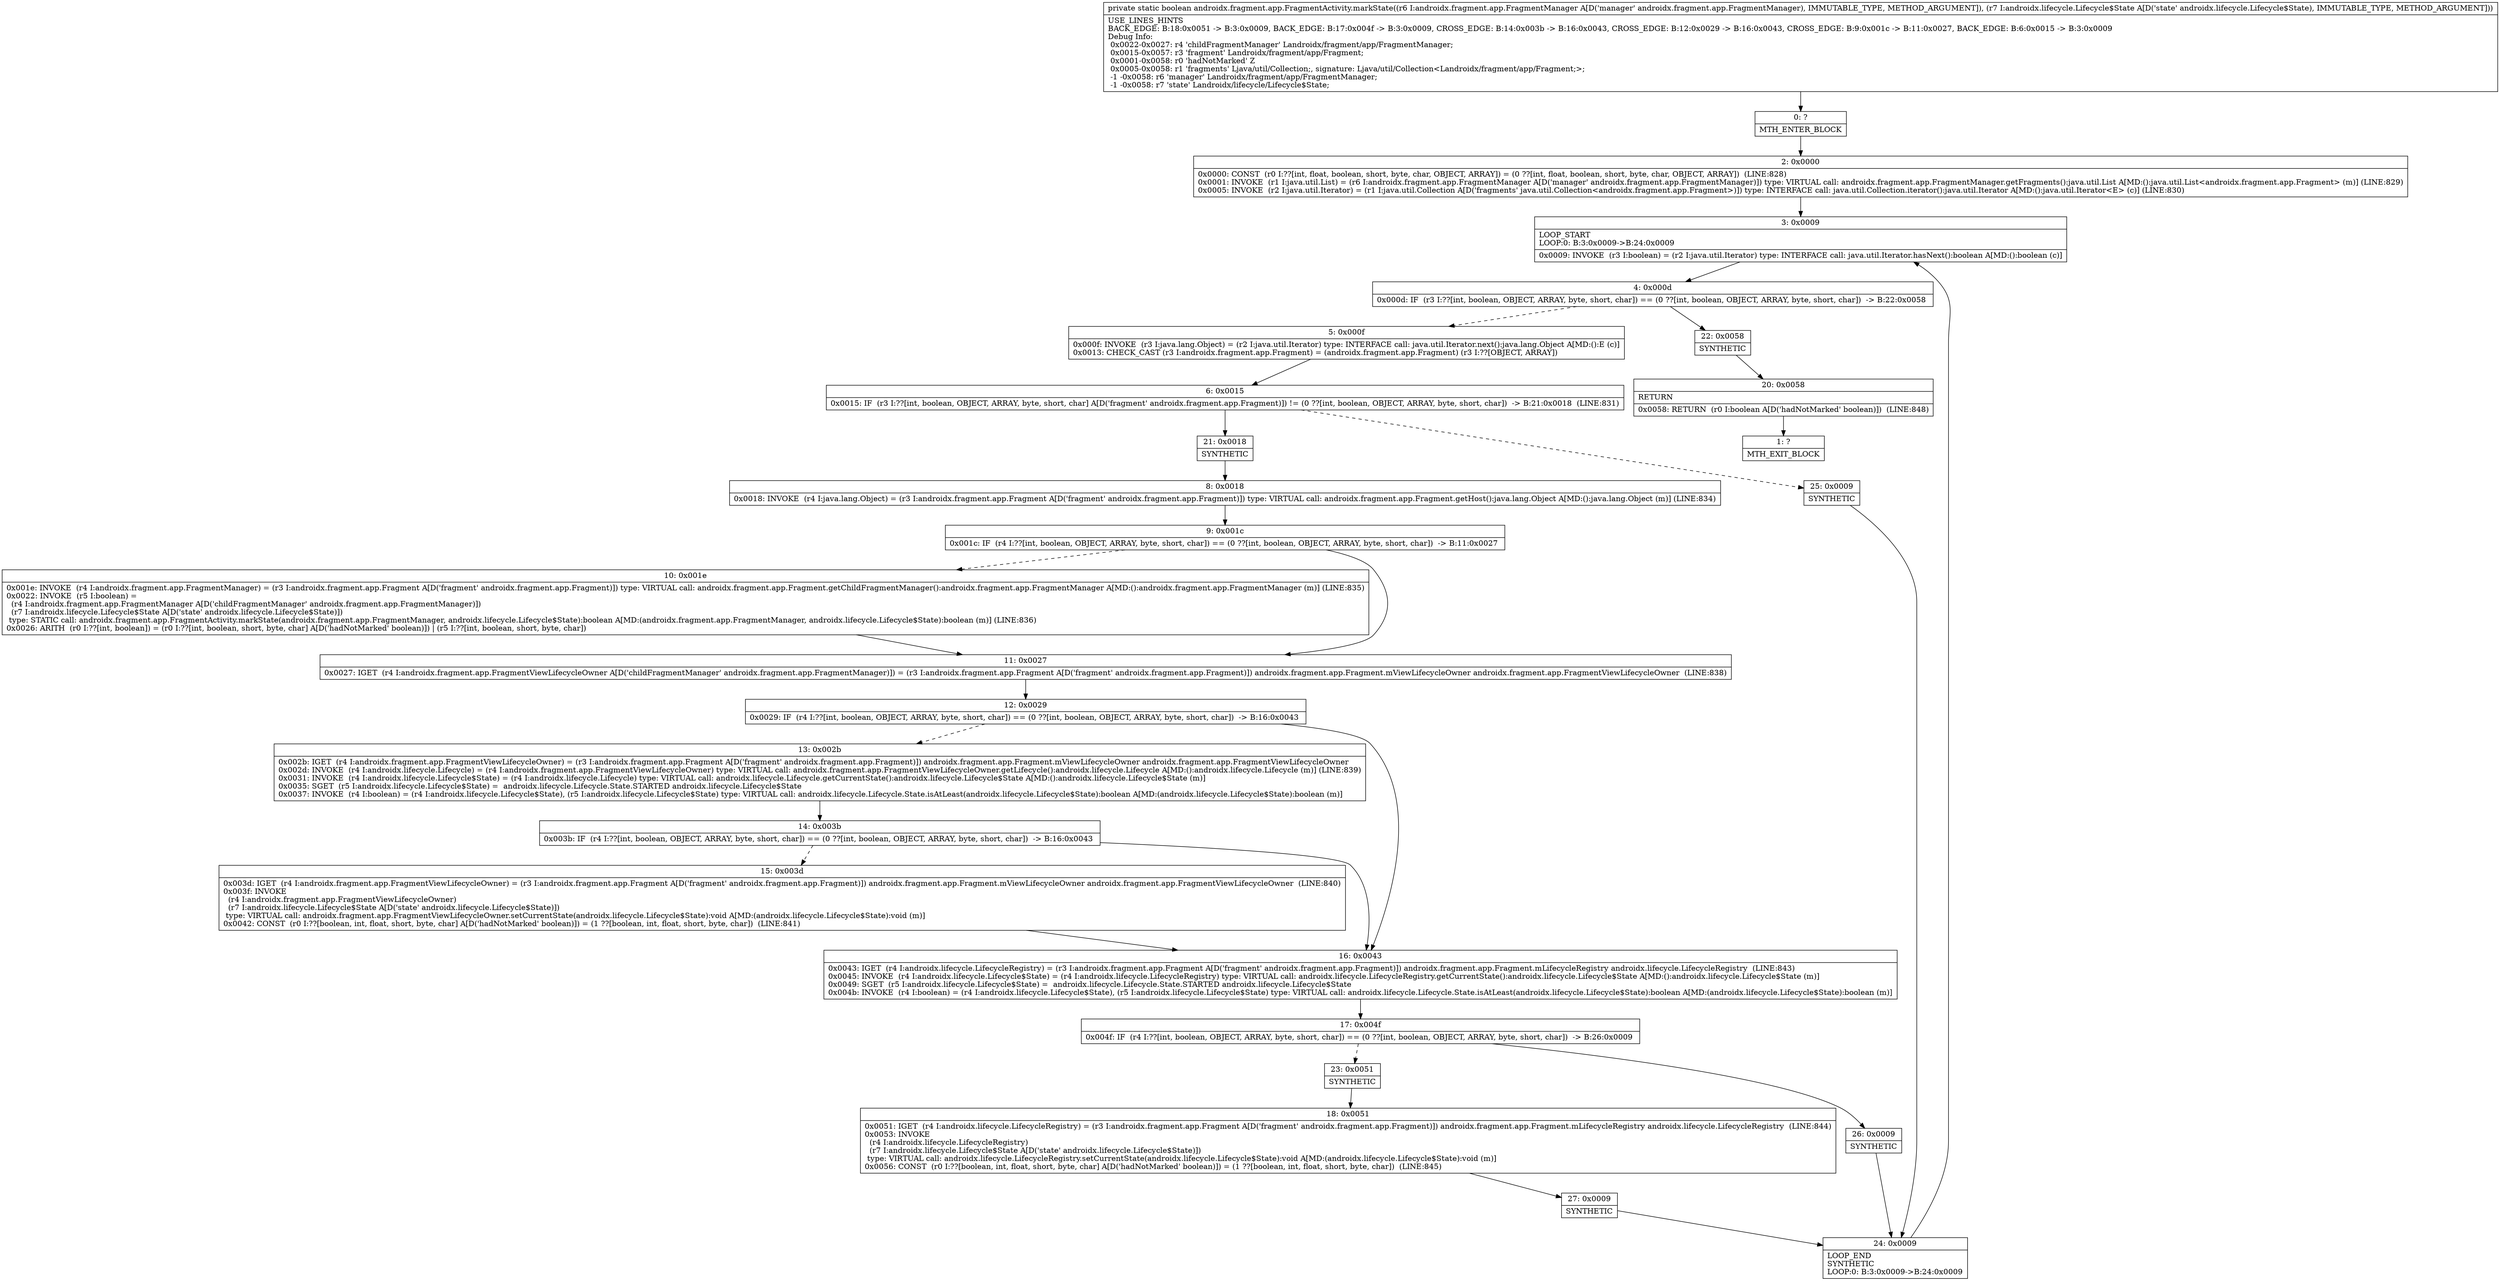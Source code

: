 digraph "CFG forandroidx.fragment.app.FragmentActivity.markState(Landroidx\/fragment\/app\/FragmentManager;Landroidx\/lifecycle\/Lifecycle$State;)Z" {
Node_0 [shape=record,label="{0\:\ ?|MTH_ENTER_BLOCK\l}"];
Node_2 [shape=record,label="{2\:\ 0x0000|0x0000: CONST  (r0 I:??[int, float, boolean, short, byte, char, OBJECT, ARRAY]) = (0 ??[int, float, boolean, short, byte, char, OBJECT, ARRAY])  (LINE:828)\l0x0001: INVOKE  (r1 I:java.util.List) = (r6 I:androidx.fragment.app.FragmentManager A[D('manager' androidx.fragment.app.FragmentManager)]) type: VIRTUAL call: androidx.fragment.app.FragmentManager.getFragments():java.util.List A[MD:():java.util.List\<androidx.fragment.app.Fragment\> (m)] (LINE:829)\l0x0005: INVOKE  (r2 I:java.util.Iterator) = (r1 I:java.util.Collection A[D('fragments' java.util.Collection\<androidx.fragment.app.Fragment\>)]) type: INTERFACE call: java.util.Collection.iterator():java.util.Iterator A[MD:():java.util.Iterator\<E\> (c)] (LINE:830)\l}"];
Node_3 [shape=record,label="{3\:\ 0x0009|LOOP_START\lLOOP:0: B:3:0x0009\-\>B:24:0x0009\l|0x0009: INVOKE  (r3 I:boolean) = (r2 I:java.util.Iterator) type: INTERFACE call: java.util.Iterator.hasNext():boolean A[MD:():boolean (c)]\l}"];
Node_4 [shape=record,label="{4\:\ 0x000d|0x000d: IF  (r3 I:??[int, boolean, OBJECT, ARRAY, byte, short, char]) == (0 ??[int, boolean, OBJECT, ARRAY, byte, short, char])  \-\> B:22:0x0058 \l}"];
Node_5 [shape=record,label="{5\:\ 0x000f|0x000f: INVOKE  (r3 I:java.lang.Object) = (r2 I:java.util.Iterator) type: INTERFACE call: java.util.Iterator.next():java.lang.Object A[MD:():E (c)]\l0x0013: CHECK_CAST (r3 I:androidx.fragment.app.Fragment) = (androidx.fragment.app.Fragment) (r3 I:??[OBJECT, ARRAY]) \l}"];
Node_6 [shape=record,label="{6\:\ 0x0015|0x0015: IF  (r3 I:??[int, boolean, OBJECT, ARRAY, byte, short, char] A[D('fragment' androidx.fragment.app.Fragment)]) != (0 ??[int, boolean, OBJECT, ARRAY, byte, short, char])  \-\> B:21:0x0018  (LINE:831)\l}"];
Node_21 [shape=record,label="{21\:\ 0x0018|SYNTHETIC\l}"];
Node_8 [shape=record,label="{8\:\ 0x0018|0x0018: INVOKE  (r4 I:java.lang.Object) = (r3 I:androidx.fragment.app.Fragment A[D('fragment' androidx.fragment.app.Fragment)]) type: VIRTUAL call: androidx.fragment.app.Fragment.getHost():java.lang.Object A[MD:():java.lang.Object (m)] (LINE:834)\l}"];
Node_9 [shape=record,label="{9\:\ 0x001c|0x001c: IF  (r4 I:??[int, boolean, OBJECT, ARRAY, byte, short, char]) == (0 ??[int, boolean, OBJECT, ARRAY, byte, short, char])  \-\> B:11:0x0027 \l}"];
Node_10 [shape=record,label="{10\:\ 0x001e|0x001e: INVOKE  (r4 I:androidx.fragment.app.FragmentManager) = (r3 I:androidx.fragment.app.Fragment A[D('fragment' androidx.fragment.app.Fragment)]) type: VIRTUAL call: androidx.fragment.app.Fragment.getChildFragmentManager():androidx.fragment.app.FragmentManager A[MD:():androidx.fragment.app.FragmentManager (m)] (LINE:835)\l0x0022: INVOKE  (r5 I:boolean) = \l  (r4 I:androidx.fragment.app.FragmentManager A[D('childFragmentManager' androidx.fragment.app.FragmentManager)])\l  (r7 I:androidx.lifecycle.Lifecycle$State A[D('state' androidx.lifecycle.Lifecycle$State)])\l type: STATIC call: androidx.fragment.app.FragmentActivity.markState(androidx.fragment.app.FragmentManager, androidx.lifecycle.Lifecycle$State):boolean A[MD:(androidx.fragment.app.FragmentManager, androidx.lifecycle.Lifecycle$State):boolean (m)] (LINE:836)\l0x0026: ARITH  (r0 I:??[int, boolean]) = (r0 I:??[int, boolean, short, byte, char] A[D('hadNotMarked' boolean)]) \| (r5 I:??[int, boolean, short, byte, char]) \l}"];
Node_11 [shape=record,label="{11\:\ 0x0027|0x0027: IGET  (r4 I:androidx.fragment.app.FragmentViewLifecycleOwner A[D('childFragmentManager' androidx.fragment.app.FragmentManager)]) = (r3 I:androidx.fragment.app.Fragment A[D('fragment' androidx.fragment.app.Fragment)]) androidx.fragment.app.Fragment.mViewLifecycleOwner androidx.fragment.app.FragmentViewLifecycleOwner  (LINE:838)\l}"];
Node_12 [shape=record,label="{12\:\ 0x0029|0x0029: IF  (r4 I:??[int, boolean, OBJECT, ARRAY, byte, short, char]) == (0 ??[int, boolean, OBJECT, ARRAY, byte, short, char])  \-\> B:16:0x0043 \l}"];
Node_13 [shape=record,label="{13\:\ 0x002b|0x002b: IGET  (r4 I:androidx.fragment.app.FragmentViewLifecycleOwner) = (r3 I:androidx.fragment.app.Fragment A[D('fragment' androidx.fragment.app.Fragment)]) androidx.fragment.app.Fragment.mViewLifecycleOwner androidx.fragment.app.FragmentViewLifecycleOwner \l0x002d: INVOKE  (r4 I:androidx.lifecycle.Lifecycle) = (r4 I:androidx.fragment.app.FragmentViewLifecycleOwner) type: VIRTUAL call: androidx.fragment.app.FragmentViewLifecycleOwner.getLifecycle():androidx.lifecycle.Lifecycle A[MD:():androidx.lifecycle.Lifecycle (m)] (LINE:839)\l0x0031: INVOKE  (r4 I:androidx.lifecycle.Lifecycle$State) = (r4 I:androidx.lifecycle.Lifecycle) type: VIRTUAL call: androidx.lifecycle.Lifecycle.getCurrentState():androidx.lifecycle.Lifecycle$State A[MD:():androidx.lifecycle.Lifecycle$State (m)]\l0x0035: SGET  (r5 I:androidx.lifecycle.Lifecycle$State) =  androidx.lifecycle.Lifecycle.State.STARTED androidx.lifecycle.Lifecycle$State \l0x0037: INVOKE  (r4 I:boolean) = (r4 I:androidx.lifecycle.Lifecycle$State), (r5 I:androidx.lifecycle.Lifecycle$State) type: VIRTUAL call: androidx.lifecycle.Lifecycle.State.isAtLeast(androidx.lifecycle.Lifecycle$State):boolean A[MD:(androidx.lifecycle.Lifecycle$State):boolean (m)]\l}"];
Node_14 [shape=record,label="{14\:\ 0x003b|0x003b: IF  (r4 I:??[int, boolean, OBJECT, ARRAY, byte, short, char]) == (0 ??[int, boolean, OBJECT, ARRAY, byte, short, char])  \-\> B:16:0x0043 \l}"];
Node_15 [shape=record,label="{15\:\ 0x003d|0x003d: IGET  (r4 I:androidx.fragment.app.FragmentViewLifecycleOwner) = (r3 I:androidx.fragment.app.Fragment A[D('fragment' androidx.fragment.app.Fragment)]) androidx.fragment.app.Fragment.mViewLifecycleOwner androidx.fragment.app.FragmentViewLifecycleOwner  (LINE:840)\l0x003f: INVOKE  \l  (r4 I:androidx.fragment.app.FragmentViewLifecycleOwner)\l  (r7 I:androidx.lifecycle.Lifecycle$State A[D('state' androidx.lifecycle.Lifecycle$State)])\l type: VIRTUAL call: androidx.fragment.app.FragmentViewLifecycleOwner.setCurrentState(androidx.lifecycle.Lifecycle$State):void A[MD:(androidx.lifecycle.Lifecycle$State):void (m)]\l0x0042: CONST  (r0 I:??[boolean, int, float, short, byte, char] A[D('hadNotMarked' boolean)]) = (1 ??[boolean, int, float, short, byte, char])  (LINE:841)\l}"];
Node_16 [shape=record,label="{16\:\ 0x0043|0x0043: IGET  (r4 I:androidx.lifecycle.LifecycleRegistry) = (r3 I:androidx.fragment.app.Fragment A[D('fragment' androidx.fragment.app.Fragment)]) androidx.fragment.app.Fragment.mLifecycleRegistry androidx.lifecycle.LifecycleRegistry  (LINE:843)\l0x0045: INVOKE  (r4 I:androidx.lifecycle.Lifecycle$State) = (r4 I:androidx.lifecycle.LifecycleRegistry) type: VIRTUAL call: androidx.lifecycle.LifecycleRegistry.getCurrentState():androidx.lifecycle.Lifecycle$State A[MD:():androidx.lifecycle.Lifecycle$State (m)]\l0x0049: SGET  (r5 I:androidx.lifecycle.Lifecycle$State) =  androidx.lifecycle.Lifecycle.State.STARTED androidx.lifecycle.Lifecycle$State \l0x004b: INVOKE  (r4 I:boolean) = (r4 I:androidx.lifecycle.Lifecycle$State), (r5 I:androidx.lifecycle.Lifecycle$State) type: VIRTUAL call: androidx.lifecycle.Lifecycle.State.isAtLeast(androidx.lifecycle.Lifecycle$State):boolean A[MD:(androidx.lifecycle.Lifecycle$State):boolean (m)]\l}"];
Node_17 [shape=record,label="{17\:\ 0x004f|0x004f: IF  (r4 I:??[int, boolean, OBJECT, ARRAY, byte, short, char]) == (0 ??[int, boolean, OBJECT, ARRAY, byte, short, char])  \-\> B:26:0x0009 \l}"];
Node_23 [shape=record,label="{23\:\ 0x0051|SYNTHETIC\l}"];
Node_18 [shape=record,label="{18\:\ 0x0051|0x0051: IGET  (r4 I:androidx.lifecycle.LifecycleRegistry) = (r3 I:androidx.fragment.app.Fragment A[D('fragment' androidx.fragment.app.Fragment)]) androidx.fragment.app.Fragment.mLifecycleRegistry androidx.lifecycle.LifecycleRegistry  (LINE:844)\l0x0053: INVOKE  \l  (r4 I:androidx.lifecycle.LifecycleRegistry)\l  (r7 I:androidx.lifecycle.Lifecycle$State A[D('state' androidx.lifecycle.Lifecycle$State)])\l type: VIRTUAL call: androidx.lifecycle.LifecycleRegistry.setCurrentState(androidx.lifecycle.Lifecycle$State):void A[MD:(androidx.lifecycle.Lifecycle$State):void (m)]\l0x0056: CONST  (r0 I:??[boolean, int, float, short, byte, char] A[D('hadNotMarked' boolean)]) = (1 ??[boolean, int, float, short, byte, char])  (LINE:845)\l}"];
Node_27 [shape=record,label="{27\:\ 0x0009|SYNTHETIC\l}"];
Node_24 [shape=record,label="{24\:\ 0x0009|LOOP_END\lSYNTHETIC\lLOOP:0: B:3:0x0009\-\>B:24:0x0009\l}"];
Node_26 [shape=record,label="{26\:\ 0x0009|SYNTHETIC\l}"];
Node_25 [shape=record,label="{25\:\ 0x0009|SYNTHETIC\l}"];
Node_22 [shape=record,label="{22\:\ 0x0058|SYNTHETIC\l}"];
Node_20 [shape=record,label="{20\:\ 0x0058|RETURN\l|0x0058: RETURN  (r0 I:boolean A[D('hadNotMarked' boolean)])  (LINE:848)\l}"];
Node_1 [shape=record,label="{1\:\ ?|MTH_EXIT_BLOCK\l}"];
MethodNode[shape=record,label="{private static boolean androidx.fragment.app.FragmentActivity.markState((r6 I:androidx.fragment.app.FragmentManager A[D('manager' androidx.fragment.app.FragmentManager), IMMUTABLE_TYPE, METHOD_ARGUMENT]), (r7 I:androidx.lifecycle.Lifecycle$State A[D('state' androidx.lifecycle.Lifecycle$State), IMMUTABLE_TYPE, METHOD_ARGUMENT]))  | USE_LINES_HINTS\lBACK_EDGE: B:18:0x0051 \-\> B:3:0x0009, BACK_EDGE: B:17:0x004f \-\> B:3:0x0009, CROSS_EDGE: B:14:0x003b \-\> B:16:0x0043, CROSS_EDGE: B:12:0x0029 \-\> B:16:0x0043, CROSS_EDGE: B:9:0x001c \-\> B:11:0x0027, BACK_EDGE: B:6:0x0015 \-\> B:3:0x0009\lDebug Info:\l  0x0022\-0x0027: r4 'childFragmentManager' Landroidx\/fragment\/app\/FragmentManager;\l  0x0015\-0x0057: r3 'fragment' Landroidx\/fragment\/app\/Fragment;\l  0x0001\-0x0058: r0 'hadNotMarked' Z\l  0x0005\-0x0058: r1 'fragments' Ljava\/util\/Collection;, signature: Ljava\/util\/Collection\<Landroidx\/fragment\/app\/Fragment;\>;\l  \-1 \-0x0058: r6 'manager' Landroidx\/fragment\/app\/FragmentManager;\l  \-1 \-0x0058: r7 'state' Landroidx\/lifecycle\/Lifecycle$State;\l}"];
MethodNode -> Node_0;Node_0 -> Node_2;
Node_2 -> Node_3;
Node_3 -> Node_4;
Node_4 -> Node_5[style=dashed];
Node_4 -> Node_22;
Node_5 -> Node_6;
Node_6 -> Node_21;
Node_6 -> Node_25[style=dashed];
Node_21 -> Node_8;
Node_8 -> Node_9;
Node_9 -> Node_10[style=dashed];
Node_9 -> Node_11;
Node_10 -> Node_11;
Node_11 -> Node_12;
Node_12 -> Node_13[style=dashed];
Node_12 -> Node_16;
Node_13 -> Node_14;
Node_14 -> Node_15[style=dashed];
Node_14 -> Node_16;
Node_15 -> Node_16;
Node_16 -> Node_17;
Node_17 -> Node_23[style=dashed];
Node_17 -> Node_26;
Node_23 -> Node_18;
Node_18 -> Node_27;
Node_27 -> Node_24;
Node_24 -> Node_3;
Node_26 -> Node_24;
Node_25 -> Node_24;
Node_22 -> Node_20;
Node_20 -> Node_1;
}

